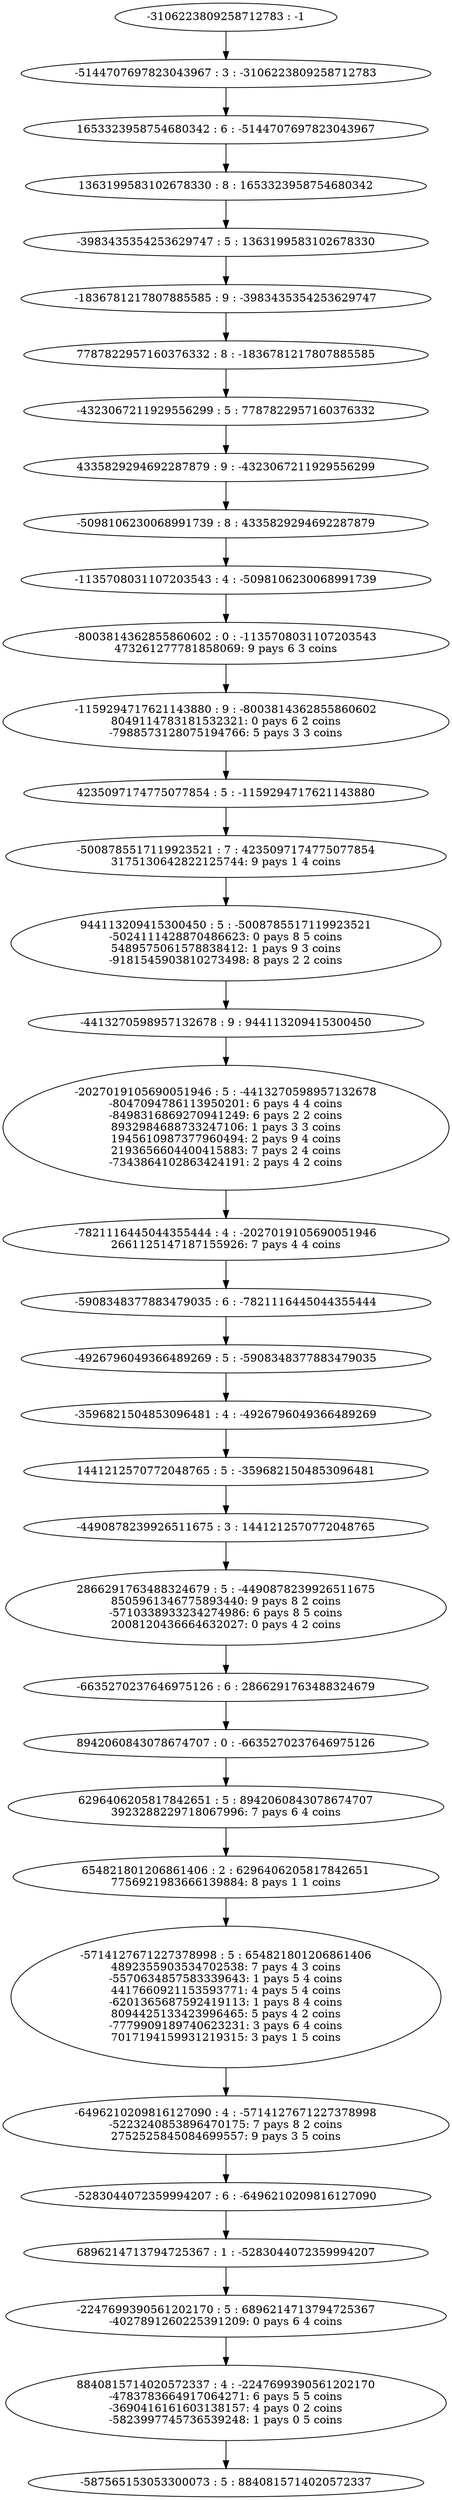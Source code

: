 digraph "plots_10_40.0_100.0_1000000.0_6000.0_2880000.0/tree_0_35.dot" {
	0 [label="-3106223809258712783 : -1"]
	1 [label="-5144707697823043967 : 3 : -3106223809258712783
"]
	2 [label="1653323958754680342 : 6 : -5144707697823043967
"]
	3 [label="1363199583102678330 : 8 : 1653323958754680342
"]
	4 [label="-3983435354253629747 : 5 : 1363199583102678330
"]
	5 [label="-1836781217807885585 : 9 : -3983435354253629747
"]
	6 [label="7787822957160376332 : 8 : -1836781217807885585
"]
	7 [label="-4323067211929556299 : 5 : 7787822957160376332
"]
	8 [label="4335829294692287879 : 9 : -4323067211929556299
"]
	9 [label="-5098106230068991739 : 8 : 4335829294692287879
"]
	10 [label="-1135708031107203543 : 4 : -5098106230068991739
"]
	11 [label="-8003814362855860602 : 0 : -1135708031107203543
473261277781858069: 9 pays 6 3 coins
"]
	12 [label="-1159294717621143880 : 9 : -8003814362855860602
8049114783181532321: 0 pays 6 2 coins
-7988573128075194766: 5 pays 3 3 coins
"]
	13 [label="4235097174775077854 : 5 : -1159294717621143880
"]
	14 [label="-5008785517119923521 : 7 : 4235097174775077854
3175130642822125744: 9 pays 1 4 coins
"]
	15 [label="944113209415300450 : 5 : -5008785517119923521
-5024111428870486623: 0 pays 8 5 coins
5489575061578838412: 1 pays 9 3 coins
-9181545903810273498: 8 pays 2 2 coins
"]
	16 [label="-4413270598957132678 : 9 : 944113209415300450
"]
	17 [label="-2027019105690051946 : 5 : -4413270598957132678
-8047094786113950201: 6 pays 4 4 coins
-8498316869270941249: 6 pays 2 2 coins
8932984688733247106: 1 pays 3 3 coins
1945610987377960494: 2 pays 9 4 coins
2193656604400415883: 7 pays 2 4 coins
-7343864102863424191: 2 pays 4 2 coins
"]
	18 [label="-7821116445044355444 : 4 : -2027019105690051946
2661125147187155926: 7 pays 4 4 coins
"]
	19 [label="-5908348377883479035 : 6 : -7821116445044355444
"]
	20 [label="-4926796049366489269 : 5 : -5908348377883479035
"]
	21 [label="-3596821504853096481 : 4 : -4926796049366489269
"]
	22 [label="1441212570772048765 : 5 : -3596821504853096481
"]
	23 [label="-4490878239926511675 : 3 : 1441212570772048765
"]
	24 [label="2866291763488324679 : 5 : -4490878239926511675
8505961346775893440: 9 pays 8 2 coins
-5710338933234274986: 6 pays 8 5 coins
2008120436664632027: 0 pays 4 2 coins
"]
	25 [label="-6635270237646975126 : 6 : 2866291763488324679
"]
	26 [label="8942060843078674707 : 0 : -6635270237646975126
"]
	27 [label="6296406205817842651 : 5 : 8942060843078674707
3923288229718067996: 7 pays 6 4 coins
"]
	28 [label="654821801206861406 : 2 : 6296406205817842651
7756921983666139884: 8 pays 1 1 coins
"]
	29 [label="-5714127671227378998 : 5 : 654821801206861406
4892355903534702538: 7 pays 4 3 coins
-5570634857583339643: 1 pays 5 4 coins
4417660921153593771: 4 pays 5 4 coins
-6201365687592419113: 1 pays 8 4 coins
8094425133423996465: 5 pays 4 2 coins
-7779909189740623231: 3 pays 6 4 coins
7017194159931219315: 3 pays 1 5 coins
"]
	30 [label="-6496210209816127090 : 4 : -5714127671227378998
-5223240853896470175: 7 pays 8 2 coins
2752525845084699557: 9 pays 3 5 coins
"]
	31 [label="-5283044072359994207 : 6 : -6496210209816127090
"]
	32 [label="6896214713794725367 : 1 : -5283044072359994207
"]
	33 [label="-2247699390561202170 : 5 : 6896214713794725367
-4027891260225391209: 0 pays 6 4 coins
"]
	34 [label="8840815714020572337 : 4 : -2247699390561202170
-4783783664917064271: 6 pays 5 5 coins
-3690416161603138157: 4 pays 0 2 coins
-5823997745736539248: 1 pays 0 5 coins
"]
	35 [label="-587565153053300073 : 5 : 8840815714020572337
"]
	0 -> 1
	1 -> 2
	2 -> 3
	3 -> 4
	4 -> 5
	5 -> 6
	6 -> 7
	7 -> 8
	8 -> 9
	9 -> 10
	10 -> 11
	11 -> 12
	12 -> 13
	13 -> 14
	14 -> 15
	15 -> 16
	16 -> 17
	17 -> 18
	18 -> 19
	19 -> 20
	20 -> 21
	21 -> 22
	22 -> 23
	23 -> 24
	24 -> 25
	25 -> 26
	26 -> 27
	27 -> 28
	28 -> 29
	29 -> 30
	30 -> 31
	31 -> 32
	32 -> 33
	33 -> 34
	34 -> 35
}
